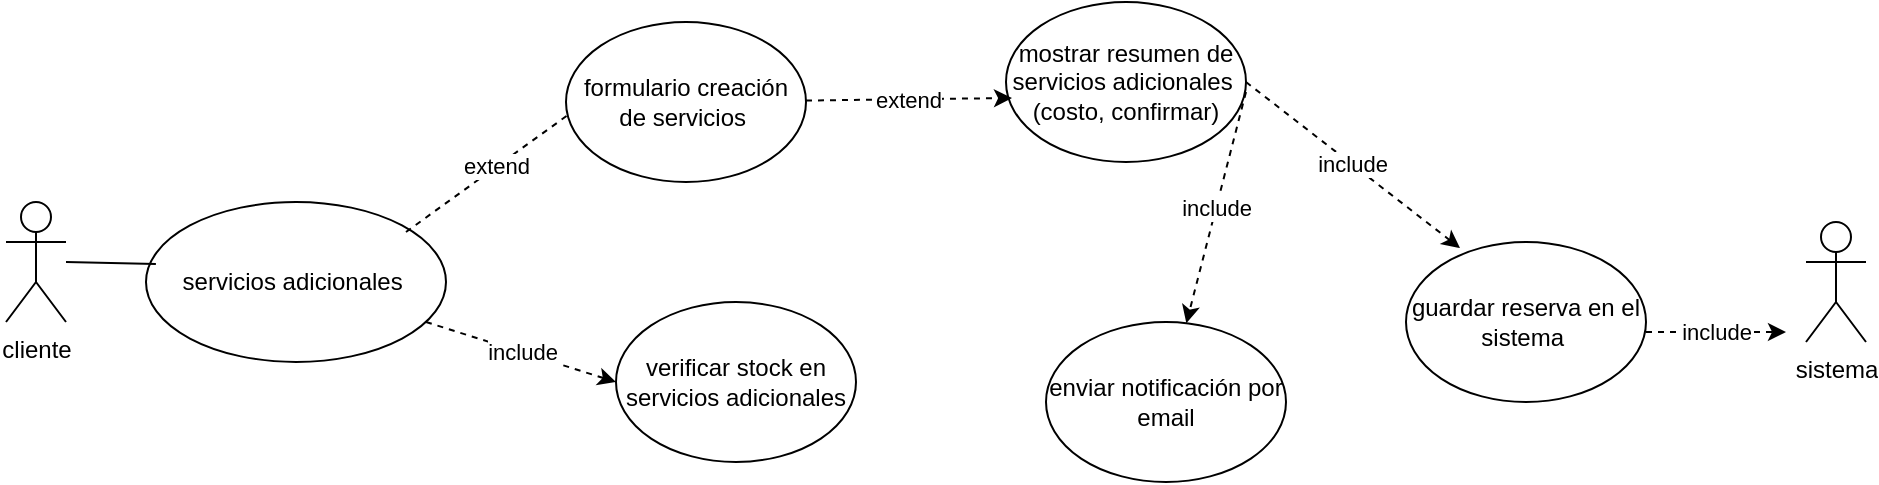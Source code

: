 <mxfile version="24.7.7">
  <diagram name="Página-1" id="K0_Lqee39WNjtgFZswBb">
    <mxGraphModel dx="1674" dy="772" grid="1" gridSize="10" guides="1" tooltips="1" connect="1" arrows="1" fold="1" page="1" pageScale="1" pageWidth="1169" pageHeight="827" math="0" shadow="0">
      <root>
        <mxCell id="0" />
        <mxCell id="1" parent="0" />
        <mxCell id="c24GGnqR41atnpSuBChh-1" value="cliente" style="shape=umlActor;verticalLabelPosition=bottom;verticalAlign=top;html=1;outlineConnect=0;" vertex="1" parent="1">
          <mxGeometry x="100" y="170" width="30" height="60" as="geometry" />
        </mxCell>
        <mxCell id="c24GGnqR41atnpSuBChh-4" value="mostrar resumen de servicios adicionales&amp;nbsp;&lt;br&gt;(costo, confirmar)" style="ellipse;whiteSpace=wrap;html=1;" vertex="1" parent="1">
          <mxGeometry x="600" y="70" width="120" height="80" as="geometry" />
        </mxCell>
        <mxCell id="c24GGnqR41atnpSuBChh-5" value="enviar notificación por email" style="ellipse;whiteSpace=wrap;html=1;" vertex="1" parent="1">
          <mxGeometry x="620" y="230" width="120" height="80" as="geometry" />
        </mxCell>
        <mxCell id="c24GGnqR41atnpSuBChh-6" value="verificar stock en servicios adicionales" style="ellipse;whiteSpace=wrap;html=1;" vertex="1" parent="1">
          <mxGeometry x="405" y="220" width="120" height="80" as="geometry" />
        </mxCell>
        <mxCell id="c24GGnqR41atnpSuBChh-7" value="guardar reserva en el sistema&amp;nbsp;" style="ellipse;whiteSpace=wrap;html=1;" vertex="1" parent="1">
          <mxGeometry x="800" y="190" width="120" height="80" as="geometry" />
        </mxCell>
        <mxCell id="c24GGnqR41atnpSuBChh-9" value="servicios adicionales&amp;nbsp;" style="ellipse;whiteSpace=wrap;html=1;" vertex="1" parent="1">
          <mxGeometry x="170" y="170" width="150" height="80" as="geometry" />
        </mxCell>
        <mxCell id="c24GGnqR41atnpSuBChh-17" value="extend" style="endArrow=classic;html=1;rounded=0;dashed=1;strokeColor=default;align=center;verticalAlign=middle;fontFamily=Helvetica;fontSize=11;fontColor=default;labelBackgroundColor=default;exitX=1;exitY=0.364;exitDx=0;exitDy=0;exitPerimeter=0;entryX=0.083;entryY=0.5;entryDx=0;entryDy=0;entryPerimeter=0;" edge="1" parent="1" target="c24GGnqR41atnpSuBChh-8">
          <mxGeometry width="50" height="50" relative="1" as="geometry">
            <mxPoint x="300" y="185" as="sourcePoint" />
            <mxPoint x="360" y="140" as="targetPoint" />
          </mxGeometry>
        </mxCell>
        <mxCell id="c24GGnqR41atnpSuBChh-19" value="extend" style="endArrow=classic;html=1;rounded=0;dashed=1;strokeColor=default;align=center;verticalAlign=middle;fontFamily=Helvetica;fontSize=11;fontColor=default;labelBackgroundColor=default;entryX=0.025;entryY=0.6;entryDx=0;entryDy=0;entryPerimeter=0;" edge="1" parent="1" source="c24GGnqR41atnpSuBChh-8" target="c24GGnqR41atnpSuBChh-4">
          <mxGeometry width="50" height="50" relative="1" as="geometry">
            <mxPoint x="490" y="115" as="sourcePoint" />
            <mxPoint x="570" y="50" as="targetPoint" />
          </mxGeometry>
        </mxCell>
        <mxCell id="c24GGnqR41atnpSuBChh-20" value="" style="endArrow=classic;html=1;rounded=0;dashed=1;strokeColor=default;align=center;verticalAlign=middle;fontFamily=Helvetica;fontSize=11;fontColor=default;labelBackgroundColor=default;entryX=0.025;entryY=0.6;entryDx=0;entryDy=0;entryPerimeter=0;" edge="1" parent="1" target="c24GGnqR41atnpSuBChh-8">
          <mxGeometry width="50" height="50" relative="1" as="geometry">
            <mxPoint x="490" y="115" as="sourcePoint" />
            <mxPoint x="588" y="118" as="targetPoint" />
          </mxGeometry>
        </mxCell>
        <mxCell id="c24GGnqR41atnpSuBChh-8" value="formulario creación de servicios&amp;nbsp;" style="ellipse;whiteSpace=wrap;html=1;" vertex="1" parent="1">
          <mxGeometry x="380" y="80" width="120" height="80" as="geometry" />
        </mxCell>
        <mxCell id="c24GGnqR41atnpSuBChh-22" value="include" style="endArrow=classic;html=1;rounded=0;dashed=1;strokeColor=default;align=center;verticalAlign=middle;fontFamily=Helvetica;fontSize=11;fontColor=default;labelBackgroundColor=default;exitX=1;exitY=0.364;exitDx=0;exitDy=0;exitPerimeter=0;entryX=0;entryY=0.5;entryDx=0;entryDy=0;" edge="1" parent="1" target="c24GGnqR41atnpSuBChh-6">
          <mxGeometry width="50" height="50" relative="1" as="geometry">
            <mxPoint x="310" y="230" as="sourcePoint" />
            <mxPoint x="405" y="155" as="targetPoint" />
          </mxGeometry>
        </mxCell>
        <mxCell id="c24GGnqR41atnpSuBChh-23" value="include" style="endArrow=classic;html=1;rounded=0;dashed=1;strokeColor=default;align=center;verticalAlign=middle;fontFamily=Helvetica;fontSize=11;fontColor=default;labelBackgroundColor=default;exitX=1;exitY=0.364;exitDx=0;exitDy=0;exitPerimeter=0;" edge="1" parent="1" target="c24GGnqR41atnpSuBChh-5">
          <mxGeometry width="50" height="50" relative="1" as="geometry">
            <mxPoint x="720" y="115" as="sourcePoint" />
            <mxPoint x="815" y="40" as="targetPoint" />
          </mxGeometry>
        </mxCell>
        <mxCell id="c24GGnqR41atnpSuBChh-24" value="include" style="endArrow=classic;html=1;rounded=0;dashed=1;strokeColor=default;align=center;verticalAlign=middle;fontFamily=Helvetica;fontSize=11;fontColor=default;labelBackgroundColor=default;exitX=1;exitY=0.5;exitDx=0;exitDy=0;entryX=0.225;entryY=0.038;entryDx=0;entryDy=0;entryPerimeter=0;" edge="1" parent="1" source="c24GGnqR41atnpSuBChh-4" target="c24GGnqR41atnpSuBChh-7">
          <mxGeometry width="50" height="50" relative="1" as="geometry">
            <mxPoint x="710" y="125" as="sourcePoint" />
            <mxPoint x="805" y="50" as="targetPoint" />
          </mxGeometry>
        </mxCell>
        <mxCell id="c24GGnqR41atnpSuBChh-25" value="sistema" style="shape=umlActor;verticalLabelPosition=bottom;verticalAlign=top;html=1;outlineConnect=0;" vertex="1" parent="1">
          <mxGeometry x="1000" y="180" width="30" height="60" as="geometry" />
        </mxCell>
        <mxCell id="c24GGnqR41atnpSuBChh-26" value="" style="endArrow=none;html=1;rounded=0;entryX=0.033;entryY=0.388;entryDx=0;entryDy=0;entryPerimeter=0;" edge="1" parent="1" target="c24GGnqR41atnpSuBChh-9">
          <mxGeometry width="50" height="50" relative="1" as="geometry">
            <mxPoint x="130" y="200" as="sourcePoint" />
            <mxPoint x="180" y="150" as="targetPoint" />
          </mxGeometry>
        </mxCell>
        <mxCell id="c24GGnqR41atnpSuBChh-27" value="include" style="endArrow=classic;html=1;rounded=0;dashed=1;strokeColor=default;align=center;verticalAlign=middle;fontFamily=Helvetica;fontSize=11;fontColor=default;labelBackgroundColor=default;exitX=1;exitY=0.364;exitDx=0;exitDy=0;exitPerimeter=0;" edge="1" parent="1">
          <mxGeometry width="50" height="50" relative="1" as="geometry">
            <mxPoint x="920" y="235" as="sourcePoint" />
            <mxPoint x="990" y="235" as="targetPoint" />
          </mxGeometry>
        </mxCell>
      </root>
    </mxGraphModel>
  </diagram>
</mxfile>
